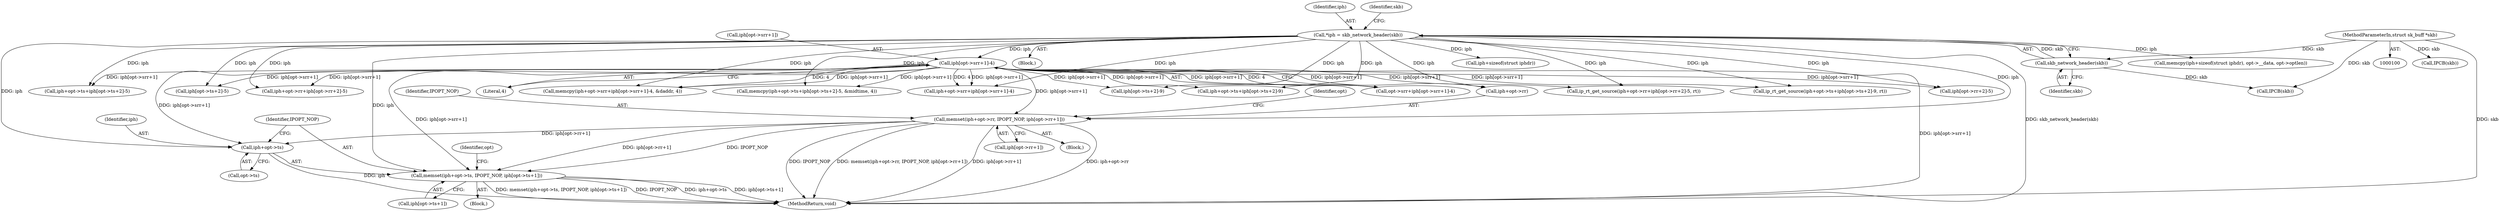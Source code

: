 digraph "0_linux_f6d8bd051c391c1c0458a30b2a7abcd939329259_15@pointer" {
"1000259" [label="(Call,memset(iph+opt->rr, IPOPT_NOP, iph[opt->rr+1]))"];
"1000150" [label="(Call,iph[opt->srr+1]-4)"];
"1000108" [label="(Call,*iph = skb_network_header(skb))"];
"1000110" [label="(Call,skb_network_header(skb))"];
"1000101" [label="(MethodParameterIn,struct sk_buff *skb)"];
"1000288" [label="(Call,memset(iph+opt->ts, IPOPT_NOP, iph[opt->ts+1]))"];
"1000289" [label="(Call,iph+opt->ts)"];
"1000151" [label="(Call,iph[opt->srr+1])"];
"1000109" [label="(Identifier,iph)"];
"1000150" [label="(Call,iph[opt->srr+1]-4)"];
"1000122" [label="(Call,iph+sizeof(struct iphdr))"];
"1000143" [label="(Call,memcpy(iph+opt->srr+iph[opt->srr+1]-4, &daddr, 4))"];
"1000116" [label="(Identifier,skb)"];
"1000295" [label="(Call,iph[opt->ts+1])"];
"1000266" [label="(Call,iph[opt->rr+1])"];
"1000275" [label="(Identifier,opt)"];
"1000289" [label="(Call,iph+opt->ts)"];
"1000136" [label="(Call,IPCB(skb))"];
"1000191" [label="(Call,ip_rt_get_source(iph+opt->ts+iph[opt->ts+2]-9, rt))"];
"1000177" [label="(Call,iph[opt->rr+2]-5)"];
"1000235" [label="(Call,iph+opt->ts+iph[opt->ts+2]-5)"];
"1000121" [label="(Call,memcpy(iph+sizeof(struct iphdr), opt->__data, opt->optlen))"];
"1000110" [label="(Call,skb_network_header(skb))"];
"1000144" [label="(Call,iph+opt->srr+iph[opt->srr+1]-4)"];
"1000241" [label="(Call,iph[opt->ts+2]-5)"];
"1000260" [label="(Call,iph+opt->rr)"];
"1000258" [label="(Block,)"];
"1000111" [label="(Identifier,skb)"];
"1000171" [label="(Call,iph+opt->rr+iph[opt->rr+2]-5)"];
"1000287" [label="(Block,)"];
"1000304" [label="(Identifier,opt)"];
"1000198" [label="(Call,iph[opt->ts+2]-9)"];
"1000192" [label="(Call,iph+opt->ts+iph[opt->ts+2]-9)"];
"1000101" [label="(MethodParameterIn,struct sk_buff *skb)"];
"1000265" [label="(Identifier,IPOPT_NOP)"];
"1000170" [label="(Call,ip_rt_get_source(iph+opt->rr+iph[opt->rr+2]-5, rt))"];
"1000108" [label="(Call,*iph = skb_network_header(skb))"];
"1000234" [label="(Call,memcpy(iph+opt->ts+iph[opt->ts+2]-5, &midtime, 4))"];
"1000291" [label="(Call,opt->ts)"];
"1000106" [label="(Block,)"];
"1000115" [label="(Call,IPCB(skb))"];
"1000158" [label="(Literal,4)"];
"1000290" [label="(Identifier,iph)"];
"1000259" [label="(Call,memset(iph+opt->rr, IPOPT_NOP, iph[opt->rr+1]))"];
"1000288" [label="(Call,memset(iph+opt->ts, IPOPT_NOP, iph[opt->ts+1]))"];
"1000294" [label="(Identifier,IPOPT_NOP)"];
"1000146" [label="(Call,opt->srr+iph[opt->srr+1]-4)"];
"1000316" [label="(MethodReturn,void)"];
"1000259" -> "1000258"  [label="AST: "];
"1000259" -> "1000266"  [label="CFG: "];
"1000260" -> "1000259"  [label="AST: "];
"1000265" -> "1000259"  [label="AST: "];
"1000266" -> "1000259"  [label="AST: "];
"1000275" -> "1000259"  [label="CFG: "];
"1000259" -> "1000316"  [label="DDG: memset(iph+opt->rr, IPOPT_NOP, iph[opt->rr+1])"];
"1000259" -> "1000316"  [label="DDG: iph+opt->rr"];
"1000259" -> "1000316"  [label="DDG: IPOPT_NOP"];
"1000259" -> "1000316"  [label="DDG: iph[opt->rr+1]"];
"1000150" -> "1000259"  [label="DDG: iph[opt->srr+1]"];
"1000108" -> "1000259"  [label="DDG: iph"];
"1000259" -> "1000288"  [label="DDG: iph[opt->rr+1]"];
"1000259" -> "1000288"  [label="DDG: IPOPT_NOP"];
"1000259" -> "1000289"  [label="DDG: iph[opt->rr+1]"];
"1000150" -> "1000146"  [label="AST: "];
"1000150" -> "1000158"  [label="CFG: "];
"1000151" -> "1000150"  [label="AST: "];
"1000158" -> "1000150"  [label="AST: "];
"1000146" -> "1000150"  [label="CFG: "];
"1000150" -> "1000316"  [label="DDG: iph[opt->srr+1]"];
"1000150" -> "1000143"  [label="DDG: iph[opt->srr+1]"];
"1000150" -> "1000143"  [label="DDG: 4"];
"1000150" -> "1000144"  [label="DDG: iph[opt->srr+1]"];
"1000150" -> "1000144"  [label="DDG: 4"];
"1000150" -> "1000146"  [label="DDG: iph[opt->srr+1]"];
"1000150" -> "1000146"  [label="DDG: 4"];
"1000108" -> "1000150"  [label="DDG: iph"];
"1000150" -> "1000170"  [label="DDG: iph[opt->srr+1]"];
"1000150" -> "1000171"  [label="DDG: iph[opt->srr+1]"];
"1000150" -> "1000177"  [label="DDG: iph[opt->srr+1]"];
"1000150" -> "1000191"  [label="DDG: iph[opt->srr+1]"];
"1000150" -> "1000192"  [label="DDG: iph[opt->srr+1]"];
"1000150" -> "1000198"  [label="DDG: iph[opt->srr+1]"];
"1000150" -> "1000234"  [label="DDG: iph[opt->srr+1]"];
"1000150" -> "1000235"  [label="DDG: iph[opt->srr+1]"];
"1000150" -> "1000241"  [label="DDG: iph[opt->srr+1]"];
"1000150" -> "1000260"  [label="DDG: iph[opt->srr+1]"];
"1000150" -> "1000288"  [label="DDG: iph[opt->srr+1]"];
"1000150" -> "1000289"  [label="DDG: iph[opt->srr+1]"];
"1000108" -> "1000106"  [label="AST: "];
"1000108" -> "1000110"  [label="CFG: "];
"1000109" -> "1000108"  [label="AST: "];
"1000110" -> "1000108"  [label="AST: "];
"1000116" -> "1000108"  [label="CFG: "];
"1000108" -> "1000316"  [label="DDG: skb_network_header(skb)"];
"1000110" -> "1000108"  [label="DDG: skb"];
"1000108" -> "1000121"  [label="DDG: iph"];
"1000108" -> "1000122"  [label="DDG: iph"];
"1000108" -> "1000143"  [label="DDG: iph"];
"1000108" -> "1000144"  [label="DDG: iph"];
"1000108" -> "1000170"  [label="DDG: iph"];
"1000108" -> "1000171"  [label="DDG: iph"];
"1000108" -> "1000177"  [label="DDG: iph"];
"1000108" -> "1000191"  [label="DDG: iph"];
"1000108" -> "1000192"  [label="DDG: iph"];
"1000108" -> "1000198"  [label="DDG: iph"];
"1000108" -> "1000234"  [label="DDG: iph"];
"1000108" -> "1000235"  [label="DDG: iph"];
"1000108" -> "1000241"  [label="DDG: iph"];
"1000108" -> "1000260"  [label="DDG: iph"];
"1000108" -> "1000288"  [label="DDG: iph"];
"1000108" -> "1000289"  [label="DDG: iph"];
"1000110" -> "1000111"  [label="CFG: "];
"1000111" -> "1000110"  [label="AST: "];
"1000101" -> "1000110"  [label="DDG: skb"];
"1000110" -> "1000115"  [label="DDG: skb"];
"1000101" -> "1000100"  [label="AST: "];
"1000101" -> "1000316"  [label="DDG: skb"];
"1000101" -> "1000115"  [label="DDG: skb"];
"1000101" -> "1000136"  [label="DDG: skb"];
"1000288" -> "1000287"  [label="AST: "];
"1000288" -> "1000295"  [label="CFG: "];
"1000289" -> "1000288"  [label="AST: "];
"1000294" -> "1000288"  [label="AST: "];
"1000295" -> "1000288"  [label="AST: "];
"1000304" -> "1000288"  [label="CFG: "];
"1000288" -> "1000316"  [label="DDG: IPOPT_NOP"];
"1000288" -> "1000316"  [label="DDG: iph+opt->ts"];
"1000288" -> "1000316"  [label="DDG: iph[opt->ts+1]"];
"1000288" -> "1000316"  [label="DDG: memset(iph+opt->ts, IPOPT_NOP, iph[opt->ts+1])"];
"1000289" -> "1000291"  [label="CFG: "];
"1000290" -> "1000289"  [label="AST: "];
"1000291" -> "1000289"  [label="AST: "];
"1000294" -> "1000289"  [label="CFG: "];
"1000289" -> "1000316"  [label="DDG: iph"];
}
